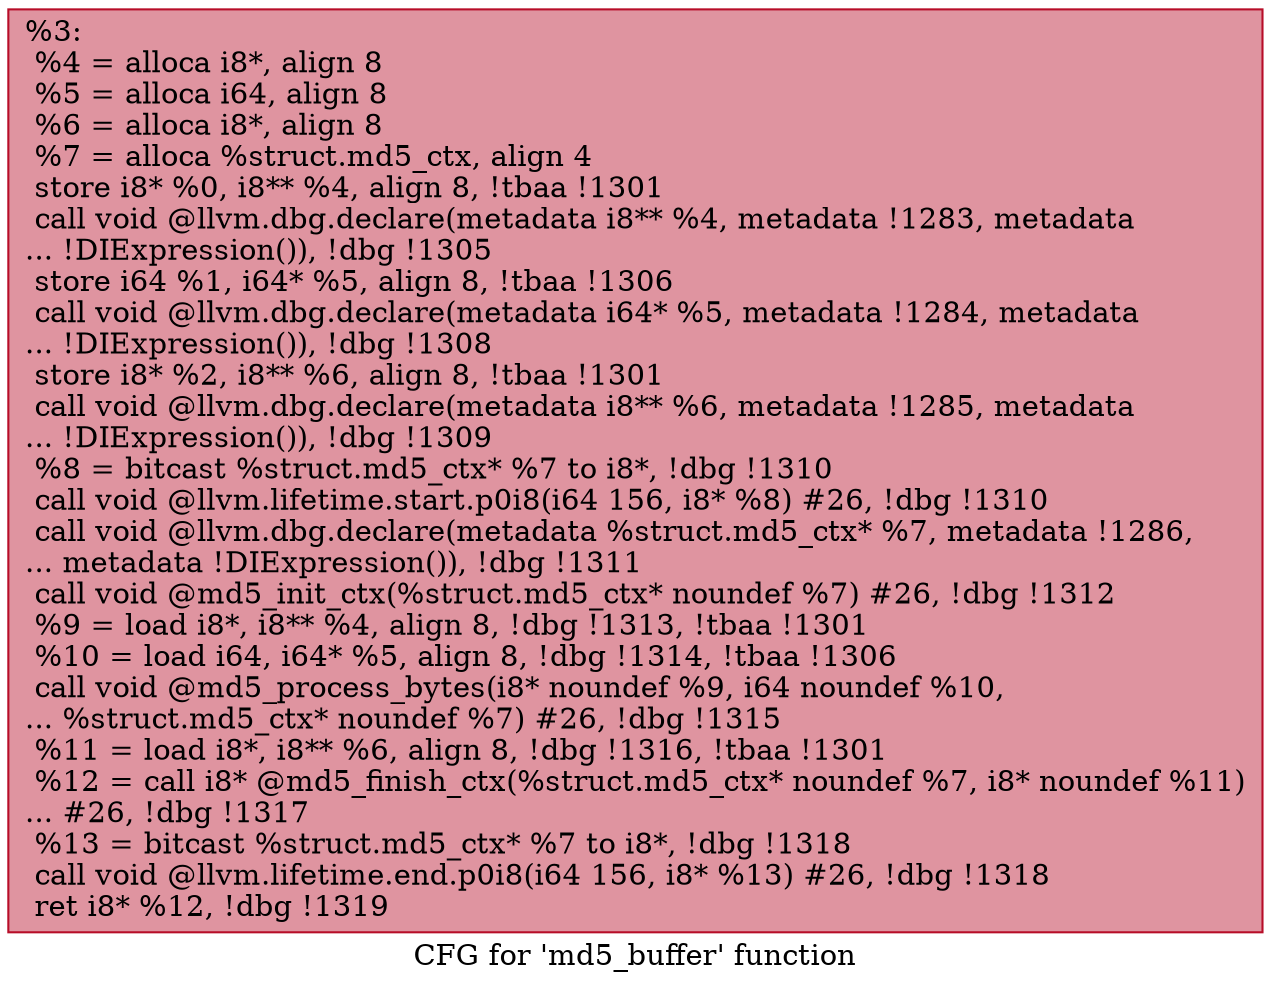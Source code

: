 digraph "CFG for 'md5_buffer' function" {
	label="CFG for 'md5_buffer' function";

	Node0x209bc50 [shape=record,color="#b70d28ff", style=filled, fillcolor="#b70d2870",label="{%3:\l  %4 = alloca i8*, align 8\l  %5 = alloca i64, align 8\l  %6 = alloca i8*, align 8\l  %7 = alloca %struct.md5_ctx, align 4\l  store i8* %0, i8** %4, align 8, !tbaa !1301\l  call void @llvm.dbg.declare(metadata i8** %4, metadata !1283, metadata\l... !DIExpression()), !dbg !1305\l  store i64 %1, i64* %5, align 8, !tbaa !1306\l  call void @llvm.dbg.declare(metadata i64* %5, metadata !1284, metadata\l... !DIExpression()), !dbg !1308\l  store i8* %2, i8** %6, align 8, !tbaa !1301\l  call void @llvm.dbg.declare(metadata i8** %6, metadata !1285, metadata\l... !DIExpression()), !dbg !1309\l  %8 = bitcast %struct.md5_ctx* %7 to i8*, !dbg !1310\l  call void @llvm.lifetime.start.p0i8(i64 156, i8* %8) #26, !dbg !1310\l  call void @llvm.dbg.declare(metadata %struct.md5_ctx* %7, metadata !1286,\l... metadata !DIExpression()), !dbg !1311\l  call void @md5_init_ctx(%struct.md5_ctx* noundef %7) #26, !dbg !1312\l  %9 = load i8*, i8** %4, align 8, !dbg !1313, !tbaa !1301\l  %10 = load i64, i64* %5, align 8, !dbg !1314, !tbaa !1306\l  call void @md5_process_bytes(i8* noundef %9, i64 noundef %10,\l... %struct.md5_ctx* noundef %7) #26, !dbg !1315\l  %11 = load i8*, i8** %6, align 8, !dbg !1316, !tbaa !1301\l  %12 = call i8* @md5_finish_ctx(%struct.md5_ctx* noundef %7, i8* noundef %11)\l... #26, !dbg !1317\l  %13 = bitcast %struct.md5_ctx* %7 to i8*, !dbg !1318\l  call void @llvm.lifetime.end.p0i8(i64 156, i8* %13) #26, !dbg !1318\l  ret i8* %12, !dbg !1319\l}"];
}
